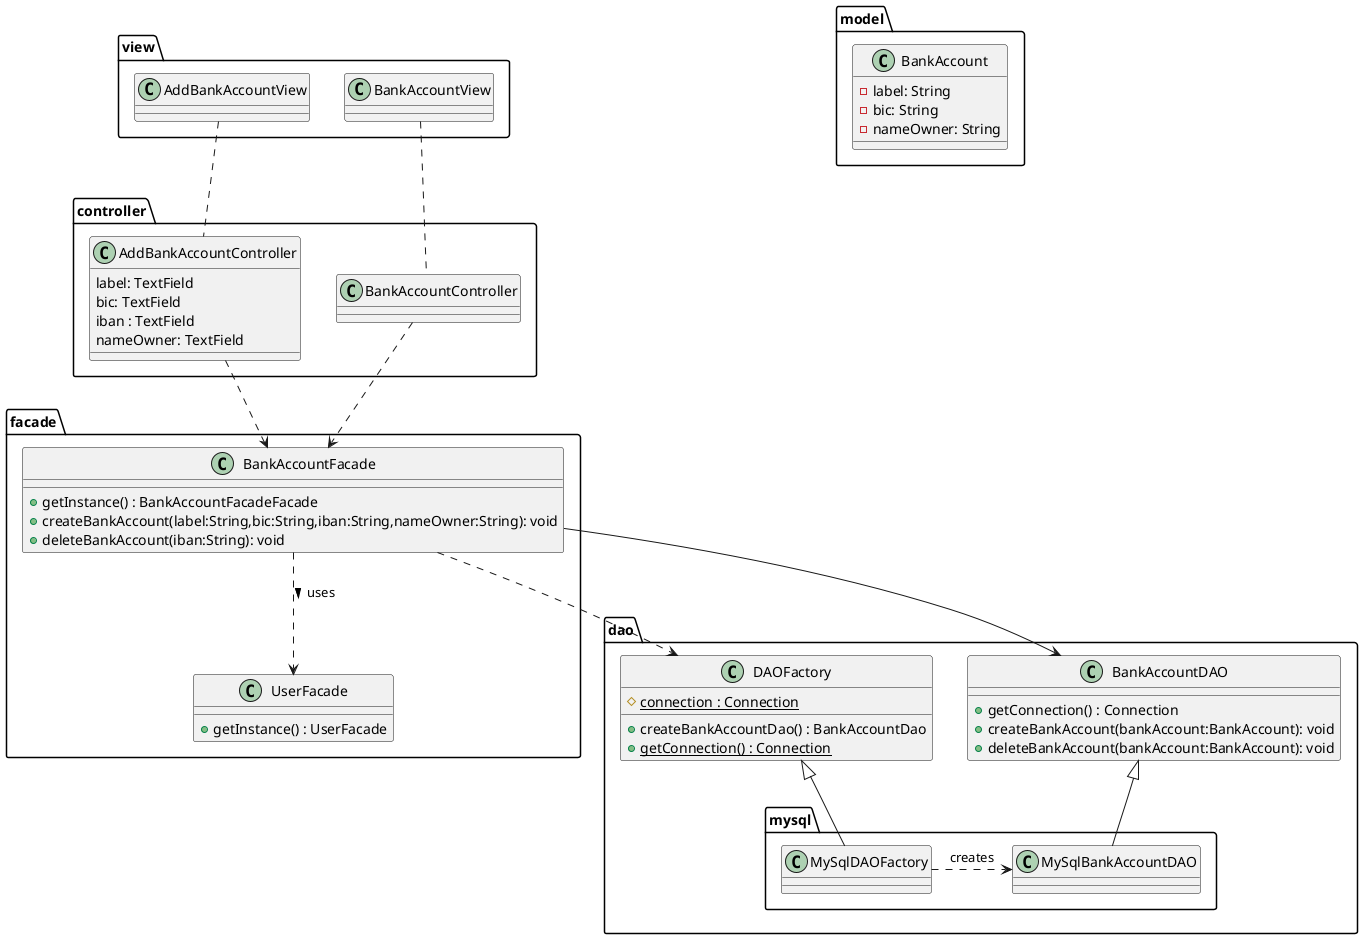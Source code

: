 @startuml make_payment


package view <<Folder>> {
class AddBankAccountView {

  }
  class BankAccountView {
  }
}
package controller <<Folder>> {


  class AddBankAccountController {
  label: TextField
  bic: TextField
  iban : TextField
  nameOwner: TextField
  }
  class BankAccountController {

    }

}

package facade <<Folder>> {
  class BankAccountFacade {
    +getInstance() : BankAccountFacadeFacade
    +createBankAccount(label:String,bic:String,iban:String,nameOwner:String): void
    +deleteBankAccount(iban:String): void
  }

  class UserFacade {
      +getInstance() : UserFacade
         }

  BankAccountFacade ..> UserFacade : uses >
}


package dao <<Folder>> {
  class DAOFactory {
    #{static}connection : Connection
    +createBankAccountDao() : BankAccountDao
    +{static}getConnection() : Connection
  }

  package mysql <<Folder>> {
    class MySqlDAOFactory {}

    MySqlDAOFactory .> MySqlBankAccountDAO : creates
  }

  class BankAccountDAO {
    +getConnection() : Connection
    +createBankAccount(bankAccount:BankAccount): void
    +deleteBankAccount(bankAccount:BankAccount): void
  }



  DAOFactory <|-- MySqlDAOFactory
  BankAccountDAO <|-- MySqlBankAccountDAO


}

package model <<Folder>> {

class BankAccount {
    -label: String
    -bic: String
    -nameOwner: String
  }

}
AddBankAccountController .down.> BankAccountFacade
BankAccountController .down.> BankAccountFacade
BankAccountView .down. BankAccountController
AddBankAccountView .down. AddBankAccountController
BankAccountFacade -down-> BankAccountDAO





BankAccountFacade .down.> DAOFactory

@enduml
